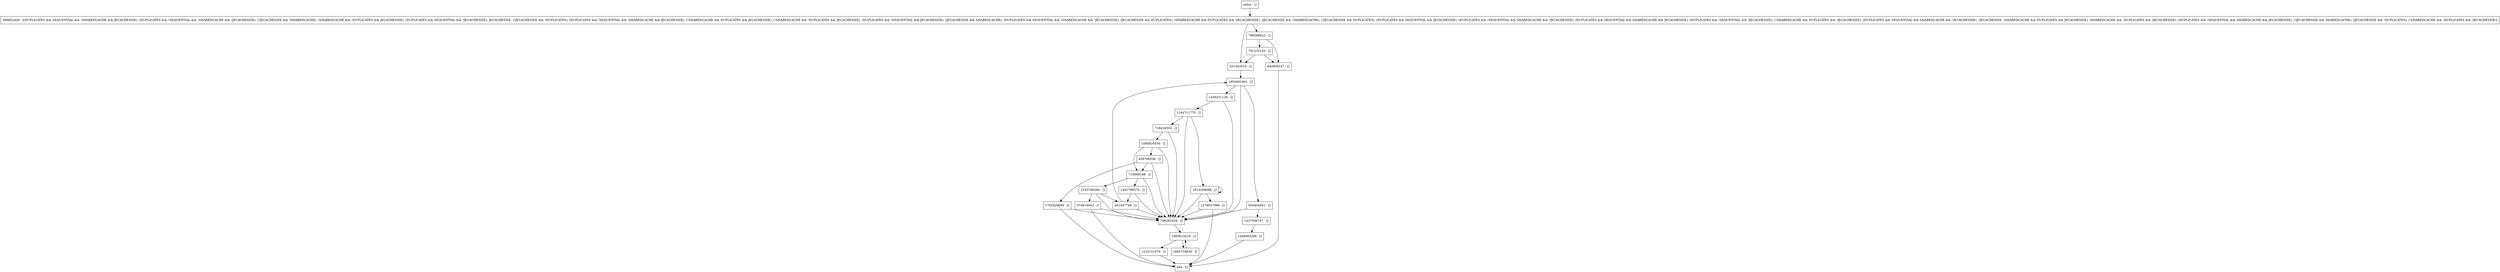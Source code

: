 digraph <init> {
node [shape=record];
1274637986 [label="1274637986 - []"];
840609147 [label="840609147 - []"];
959404941 [label="959404941 - []"];
1985613419 [label="1985613419 - []"];
1683718630 [label="1683718630 - []"];
796568622 [label="796568622 - []"];
1223151070 [label="1223151070 - []"];
1437500747 [label="1437500747 - []"];
796281628 [label="796281628 - []"];
1813169668 [label="1813169668 - []"];
716988188 [label="716988188 - []"];
718416302 [label="718416302 - []"];
1401799574 [label="1401799574 - []"];
1762429685 [label="1762429685 - []"];
398852429 [label="398852429 - [(DUPLICATES && SEQUENTIAL && !SHAREDCACHE && JECACHESIZE), (DUPLICATES && !SEQUENTIAL && !SHAREDCACHE && !JECACHESIZE), (!JECACHESIZE && !SHAREDCACHE), (SHAREDCACHE && !DUPLICATES && JECACHESIZE), (DUPLICATES && SEQUENTIAL && !JECACHESIZE), JECACHESIZE, (!JECACHESIZE && !DUPLICATES), (DUPLICATES && !SEQUENTIAL && !SHAREDCACHE && JECACHESIZE), (!SHAREDCACHE && DUPLICATES && JECACHESIZE), (!SHAREDCACHE && !DUPLICATES && JECACHESIZE), (DUPLICATES && !SEQUENTIAL && JECACHESIZE), (JECACHESIZE && SHAREDCACHE), (DUPLICATES && SEQUENTIAL && !SHAREDCACHE && !JECACHESIZE), (JECACHESIZE && DUPLICATES), (SHAREDCACHE && DUPLICATES && !JECACHESIZE), (JECACHESIZE && !SHAREDCACHE), (!JECACHESIZE && DUPLICATES), (DUPLICATES && SEQUENTIAL && JECACHESIZE), (DUPLICATES && !SEQUENTIAL && SHAREDCACHE && !JECACHESIZE), (DUPLICATES && SEQUENTIAL && SHAREDCACHE && JECACHESIZE), (DUPLICATES && !SEQUENTIAL && !JECACHESIZE), (!SHAREDCACHE && DUPLICATES && !JECACHESIZE), (DUPLICATES && SEQUENTIAL && SHAREDCACHE && !JECACHESIZE), !JECACHESIZE, (SHAREDCACHE && DUPLICATES && JECACHESIZE), (SHAREDCACHE && !DUPLICATES && !JECACHESIZE), (DUPLICATES && !SEQUENTIAL && SHAREDCACHE && JECACHESIZE), (!JECACHESIZE && SHAREDCACHE), (JECACHESIZE && !DUPLICATES), (!SHAREDCACHE && !DUPLICATES && !JECACHESIZE)]"];
2103706394 [label="2103706394 - []"];
791232143 [label="791232143 - []"];
1580816550 [label="1580816550 - []"];
939706536 [label="939706536 - []"];
entry [label="entry - []"];
exit [label="exit - []"];
1164711775 [label="1164711775 - []"];
1266083296 [label="1266083296 - []"];
1854561901 [label="1854561901 - []"];
461447748 [label="461447748 - []"];
331343514 [label="331343514 - []"];
1439231128 [label="1439231128 - []"];
374819043 [label="374819043 - []"];
entry;
exit;
1274637986 -> 796281628;
1274637986 -> exit;
840609147 -> exit;
959404941 -> 796281628;
959404941 -> 1437500747;
1985613419 -> 1683718630;
1985613419 -> 1223151070;
1683718630 -> 1985613419;
796568622 -> 840609147;
796568622 -> 791232143;
1223151070 -> exit;
1437500747 -> 1266083296;
796281628 -> 1985613419;
1813169668 -> 796281628;
1813169668 -> 1813169668;
1813169668 -> 1274637986;
716988188 -> 796281628;
716988188 -> 1401799574;
716988188 -> 2103706394;
718416302 -> 796281628;
718416302 -> 1580816550;
1401799574 -> 796281628;
1401799574 -> 461447748;
1762429685 -> 796281628;
1762429685 -> exit;
398852429 -> 796568622;
398852429 -> 331343514;
2103706394 -> 796281628;
2103706394 -> 461447748;
2103706394 -> 374819043;
791232143 -> 840609147;
791232143 -> 331343514;
1580816550 -> 796281628;
1580816550 -> 716988188;
1580816550 -> 939706536;
939706536 -> 796281628;
939706536 -> 716988188;
939706536 -> 1762429685;
entry -> 398852429;
1164711775 -> 796281628;
1164711775 -> 1813169668;
1164711775 -> 718416302;
1266083296 -> exit;
1854561901 -> 796281628;
1854561901 -> 1439231128;
1854561901 -> 959404941;
461447748 -> 796281628;
461447748 -> 1854561901;
331343514 -> 1854561901;
1439231128 -> 796281628;
1439231128 -> 1164711775;
374819043 -> 796281628;
374819043 -> exit;
}
